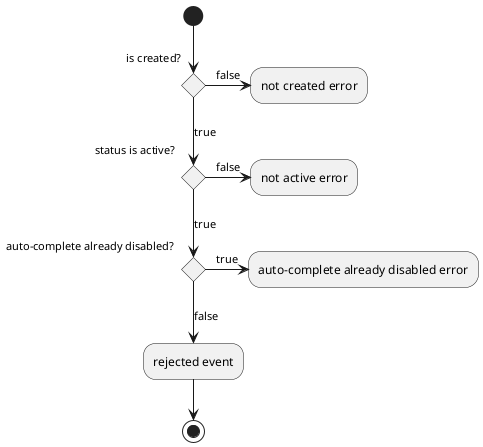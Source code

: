 @startuml cancel auto-complete

(*) --> if "is created?" then
  ->[false] "not created error"
else
  -->[true] if "status is active?" then
    ->[false] "not active error"
  else
    [true] if "auto-complete already disabled?" then
      ->[true] "auto-complete already disabled error"
    else
      --> [false] "rejected event"
      --> (*)
    endif
  endif
endif

@enduml
